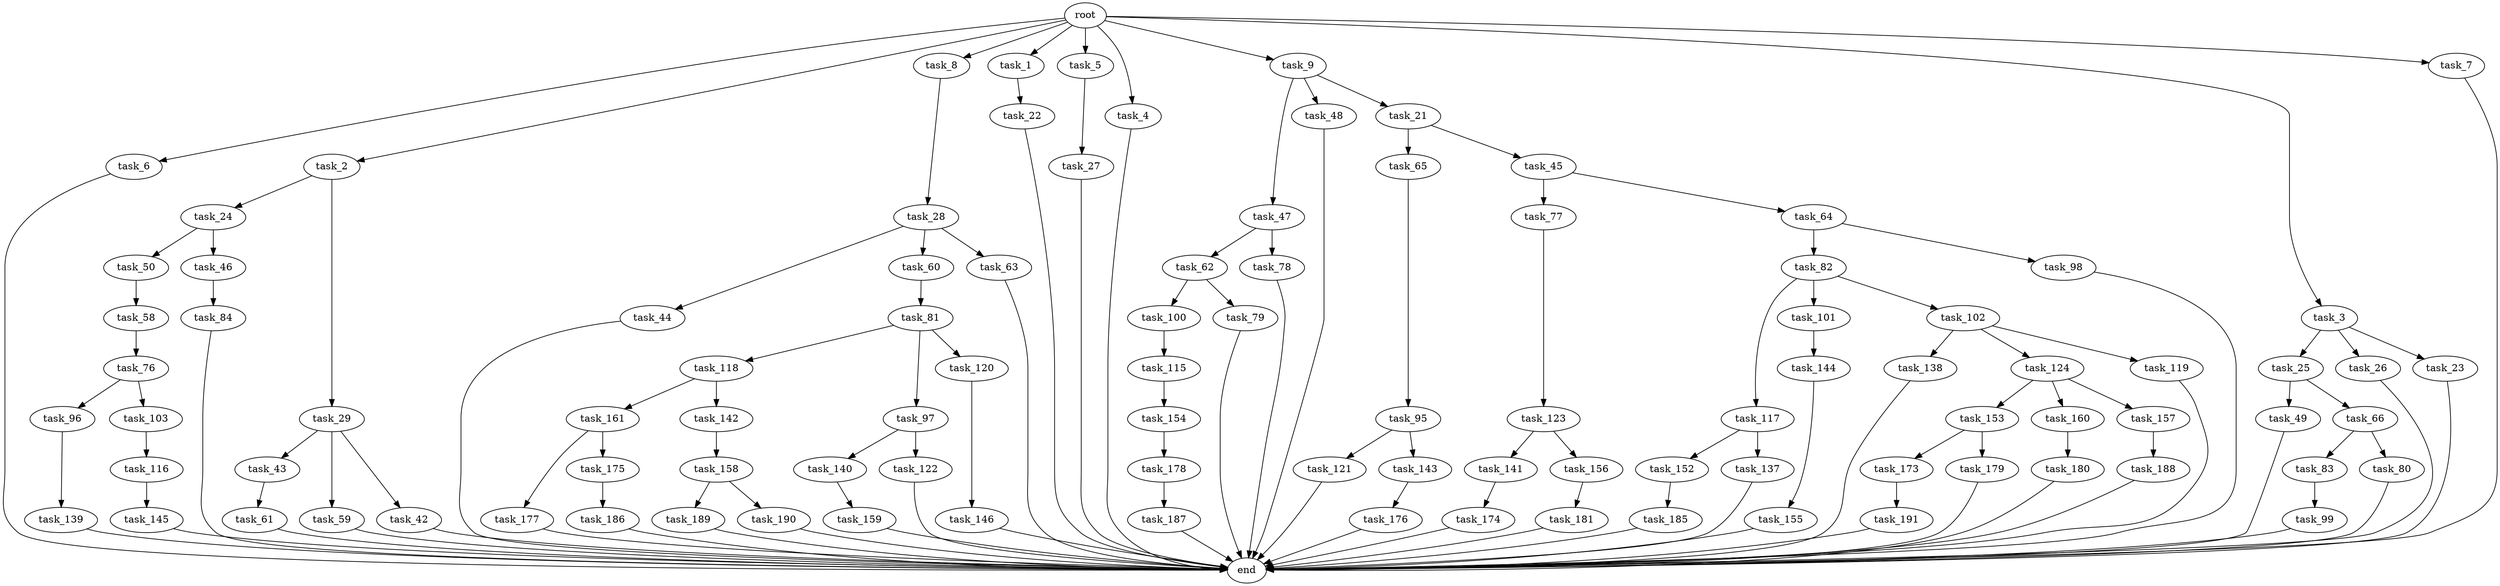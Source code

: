 digraph G {
  task_173 [size="30923764531.200001"];
  task_65 [size="7730941132.800000"];
  task_45 [size="7730941132.800000"];
  task_100 [size="3435973836.800000"];
  task_27 [size="85899345920.000000"];
  task_153 [size="21474836480.000000"];
  task_47 [size="13743895347.200001"];
  task_77 [size="21474836480.000000"];
  task_6 [size="102.400000"];
  task_141 [size="3435973836.800000"];
  task_2 [size="102.400000"];
  end [size="0.000000"];
  task_8 [size="102.400000"];
  task_44 [size="69578470195.199997"];
  task_1 [size="102.400000"];
  task_160 [size="21474836480.000000"];
  task_84 [size="30923764531.200001"];
  task_49 [size="69578470195.199997"];
  task_187 [size="7730941132.800000"];
  task_117 [size="13743895347.200001"];
  task_177 [size="3435973836.800000"];
  task_22 [size="7730941132.800000"];
  task_118 [size="13743895347.200001"];
  task_189 [size="30923764531.200001"];
  task_138 [size="21474836480.000000"];
  task_97 [size="13743895347.200001"];
  task_5 [size="102.400000"];
  task_48 [size="13743895347.200001"];
  task_4 [size="102.400000"];
  task_124 [size="21474836480.000000"];
  task_139 [size="21474836480.000000"];
  task_79 [size="3435973836.800000"];
  task_99 [size="3435973836.800000"];
  task_181 [size="13743895347.200001"];
  task_120 [size="13743895347.200001"];
  task_96 [size="7730941132.800000"];
  task_43 [size="13743895347.200001"];
  task_82 [size="42090679500.800003"];
  task_144 [size="69578470195.199997"];
  task_50 [size="7730941132.800000"];
  task_161 [size="85899345920.000000"];
  task_83 [size="21474836480.000000"];
  task_191 [size="42090679500.800003"];
  task_103 [size="7730941132.800000"];
  task_59 [size="13743895347.200001"];
  task_62 [size="30923764531.200001"];
  task_9 [size="102.400000"];
  task_46 [size="7730941132.800000"];
  task_175 [size="3435973836.800000"];
  task_76 [size="13743895347.200001"];
  task_121 [size="21474836480.000000"];
  task_186 [size="3435973836.800000"];
  task_60 [size="69578470195.199997"];
  task_95 [size="30923764531.200001"];
  task_179 [size="30923764531.200001"];
  task_61 [size="21474836480.000000"];
  task_143 [size="21474836480.000000"];
  task_80 [size="21474836480.000000"];
  task_66 [size="69578470195.199997"];
  task_142 [size="85899345920.000000"];
  root [size="0.000000"];
  task_146 [size="3435973836.800000"];
  task_25 [size="3435973836.800000"];
  task_152 [size="85899345920.000000"];
  task_188 [size="21474836480.000000"];
  task_180 [size="21474836480.000000"];
  task_81 [size="7730941132.800000"];
  task_115 [size="42090679500.800003"];
  task_24 [size="3435973836.800000"];
  task_26 [size="3435973836.800000"];
  task_42 [size="13743895347.200001"];
  task_154 [size="85899345920.000000"];
  task_140 [size="85899345920.000000"];
  task_78 [size="30923764531.200001"];
  task_29 [size="3435973836.800000"];
  task_122 [size="85899345920.000000"];
  task_119 [size="21474836480.000000"];
  task_63 [size="69578470195.199997"];
  task_101 [size="13743895347.200001"];
  task_23 [size="3435973836.800000"];
  task_28 [size="30923764531.200001"];
  task_178 [size="13743895347.200001"];
  task_159 [size="7730941132.800000"];
  task_102 [size="13743895347.200001"];
  task_155 [size="7730941132.800000"];
  task_158 [size="30923764531.200001"];
  task_3 [size="102.400000"];
  task_137 [size="85899345920.000000"];
  task_7 [size="102.400000"];
  task_157 [size="21474836480.000000"];
  task_190 [size="30923764531.200001"];
  task_156 [size="3435973836.800000"];
  task_21 [size="13743895347.200001"];
  task_116 [size="54975581388.800003"];
  task_185 [size="69578470195.199997"];
  task_58 [size="21474836480.000000"];
  task_176 [size="3435973836.800000"];
  task_174 [size="3435973836.800000"];
  task_145 [size="13743895347.200001"];
  task_64 [size="21474836480.000000"];
  task_123 [size="69578470195.199997"];
  task_98 [size="42090679500.800003"];

  task_173 -> task_191 [size="411041792.000000"];
  task_65 -> task_95 [size="301989888.000000"];
  task_45 -> task_64 [size="209715200.000000"];
  task_45 -> task_77 [size="209715200.000000"];
  task_100 -> task_115 [size="411041792.000000"];
  task_27 -> end [size="1.000000"];
  task_153 -> task_173 [size="301989888.000000"];
  task_153 -> task_179 [size="301989888.000000"];
  task_47 -> task_62 [size="301989888.000000"];
  task_47 -> task_78 [size="301989888.000000"];
  task_77 -> task_123 [size="679477248.000000"];
  task_6 -> end [size="1.000000"];
  task_141 -> task_174 [size="33554432.000000"];
  task_2 -> task_24 [size="33554432.000000"];
  task_2 -> task_29 [size="33554432.000000"];
  task_8 -> task_28 [size="301989888.000000"];
  task_44 -> end [size="1.000000"];
  task_1 -> task_22 [size="75497472.000000"];
  task_160 -> task_180 [size="209715200.000000"];
  task_84 -> end [size="1.000000"];
  task_49 -> end [size="1.000000"];
  task_187 -> end [size="1.000000"];
  task_117 -> task_152 [size="838860800.000000"];
  task_117 -> task_137 [size="838860800.000000"];
  task_177 -> end [size="1.000000"];
  task_22 -> end [size="1.000000"];
  task_118 -> task_161 [size="838860800.000000"];
  task_118 -> task_142 [size="838860800.000000"];
  task_189 -> end [size="1.000000"];
  task_138 -> end [size="1.000000"];
  task_97 -> task_140 [size="838860800.000000"];
  task_97 -> task_122 [size="838860800.000000"];
  task_5 -> task_27 [size="838860800.000000"];
  task_48 -> end [size="1.000000"];
  task_4 -> end [size="1.000000"];
  task_124 -> task_157 [size="209715200.000000"];
  task_124 -> task_160 [size="209715200.000000"];
  task_124 -> task_153 [size="209715200.000000"];
  task_139 -> end [size="1.000000"];
  task_79 -> end [size="1.000000"];
  task_99 -> end [size="1.000000"];
  task_181 -> end [size="1.000000"];
  task_120 -> task_146 [size="33554432.000000"];
  task_96 -> task_139 [size="209715200.000000"];
  task_43 -> task_61 [size="209715200.000000"];
  task_82 -> task_117 [size="134217728.000000"];
  task_82 -> task_101 [size="134217728.000000"];
  task_82 -> task_102 [size="134217728.000000"];
  task_144 -> task_155 [size="75497472.000000"];
  task_50 -> task_58 [size="209715200.000000"];
  task_161 -> task_177 [size="33554432.000000"];
  task_161 -> task_175 [size="33554432.000000"];
  task_83 -> task_99 [size="33554432.000000"];
  task_191 -> end [size="1.000000"];
  task_103 -> task_116 [size="536870912.000000"];
  task_59 -> end [size="1.000000"];
  task_62 -> task_79 [size="33554432.000000"];
  task_62 -> task_100 [size="33554432.000000"];
  task_9 -> task_47 [size="134217728.000000"];
  task_9 -> task_21 [size="134217728.000000"];
  task_9 -> task_48 [size="134217728.000000"];
  task_46 -> task_84 [size="301989888.000000"];
  task_175 -> task_186 [size="33554432.000000"];
  task_76 -> task_96 [size="75497472.000000"];
  task_76 -> task_103 [size="75497472.000000"];
  task_121 -> end [size="1.000000"];
  task_186 -> end [size="1.000000"];
  task_60 -> task_81 [size="75497472.000000"];
  task_95 -> task_121 [size="209715200.000000"];
  task_95 -> task_143 [size="209715200.000000"];
  task_179 -> end [size="1.000000"];
  task_61 -> end [size="1.000000"];
  task_143 -> task_176 [size="33554432.000000"];
  task_80 -> end [size="1.000000"];
  task_66 -> task_80 [size="209715200.000000"];
  task_66 -> task_83 [size="209715200.000000"];
  task_142 -> task_158 [size="301989888.000000"];
  root -> task_8 [size="1.000000"];
  root -> task_9 [size="1.000000"];
  root -> task_3 [size="1.000000"];
  root -> task_7 [size="1.000000"];
  root -> task_6 [size="1.000000"];
  root -> task_1 [size="1.000000"];
  root -> task_5 [size="1.000000"];
  root -> task_2 [size="1.000000"];
  root -> task_4 [size="1.000000"];
  task_146 -> end [size="1.000000"];
  task_25 -> task_49 [size="679477248.000000"];
  task_25 -> task_66 [size="679477248.000000"];
  task_152 -> task_185 [size="679477248.000000"];
  task_188 -> end [size="1.000000"];
  task_180 -> end [size="1.000000"];
  task_81 -> task_120 [size="134217728.000000"];
  task_81 -> task_97 [size="134217728.000000"];
  task_81 -> task_118 [size="134217728.000000"];
  task_115 -> task_154 [size="838860800.000000"];
  task_24 -> task_50 [size="75497472.000000"];
  task_24 -> task_46 [size="75497472.000000"];
  task_26 -> end [size="1.000000"];
  task_42 -> end [size="1.000000"];
  task_154 -> task_178 [size="134217728.000000"];
  task_140 -> task_159 [size="75497472.000000"];
  task_78 -> end [size="1.000000"];
  task_29 -> task_43 [size="134217728.000000"];
  task_29 -> task_42 [size="134217728.000000"];
  task_29 -> task_59 [size="134217728.000000"];
  task_122 -> end [size="1.000000"];
  task_119 -> end [size="1.000000"];
  task_63 -> end [size="1.000000"];
  task_101 -> task_144 [size="679477248.000000"];
  task_23 -> end [size="1.000000"];
  task_28 -> task_60 [size="679477248.000000"];
  task_28 -> task_44 [size="679477248.000000"];
  task_28 -> task_63 [size="679477248.000000"];
  task_178 -> task_187 [size="75497472.000000"];
  task_159 -> end [size="1.000000"];
  task_102 -> task_138 [size="209715200.000000"];
  task_102 -> task_119 [size="209715200.000000"];
  task_102 -> task_124 [size="209715200.000000"];
  task_155 -> end [size="1.000000"];
  task_158 -> task_189 [size="301989888.000000"];
  task_158 -> task_190 [size="301989888.000000"];
  task_3 -> task_26 [size="33554432.000000"];
  task_3 -> task_23 [size="33554432.000000"];
  task_3 -> task_25 [size="33554432.000000"];
  task_137 -> end [size="1.000000"];
  task_7 -> end [size="1.000000"];
  task_157 -> task_188 [size="209715200.000000"];
  task_190 -> end [size="1.000000"];
  task_156 -> task_181 [size="134217728.000000"];
  task_21 -> task_65 [size="75497472.000000"];
  task_21 -> task_45 [size="75497472.000000"];
  task_116 -> task_145 [size="134217728.000000"];
  task_185 -> end [size="1.000000"];
  task_58 -> task_76 [size="134217728.000000"];
  task_176 -> end [size="1.000000"];
  task_174 -> end [size="1.000000"];
  task_145 -> end [size="1.000000"];
  task_64 -> task_82 [size="411041792.000000"];
  task_64 -> task_98 [size="411041792.000000"];
  task_123 -> task_141 [size="33554432.000000"];
  task_123 -> task_156 [size="33554432.000000"];
  task_98 -> end [size="1.000000"];
}
